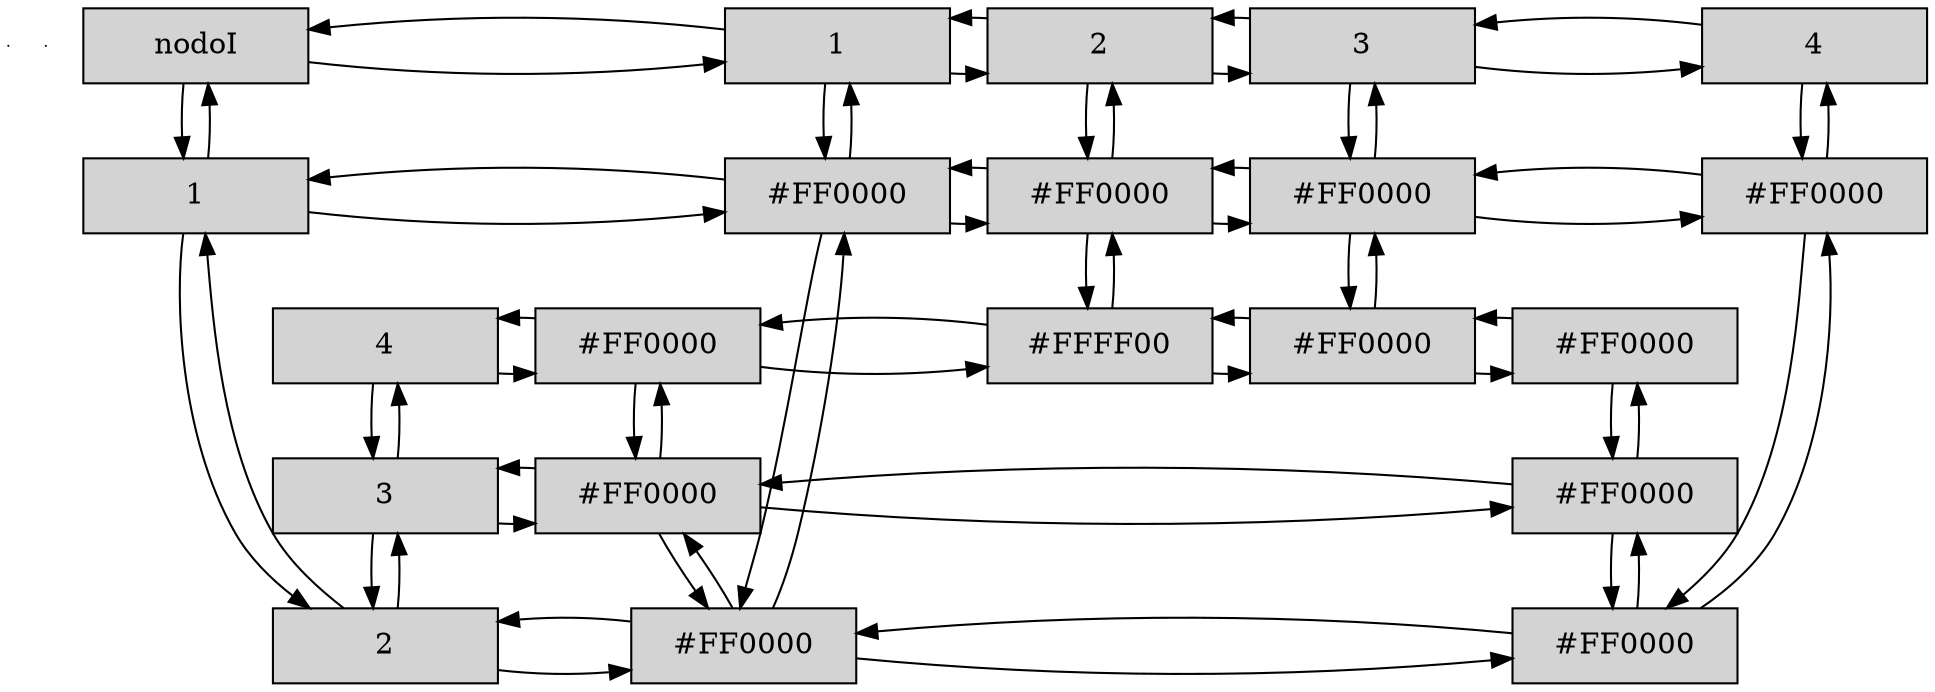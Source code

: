 digraph matriz {
node [shape = box]
e0[ shape = point, width = 0 ];
e1[ shape = point, width = 0 ];
subgraph cluster_1 {
nodo0o0 [ label ="nodoI", width = 1.5, style = filled, group = 1 ];
nodo0o1 [ label ="1", width = 1.5, style = filled, group = 1 ];
nodo0o2 [ label ="2", width = 1.5, style = filled, group = 1 ];
nodo0o3 [ label ="3", width = 1.5, style = filled, group = 1 ];
nodo0o4 [ label ="4", width = 1.5, style = filled, group = 1 ];
color="White";
}
subgraph cluster_2 {
nodo1o0 [ label ="1", width = 1.5, style = filled, group = 2 ];
nodo1o1 [ label ="#FF0000", width = 1.5, style = filled, group = 2 ];
nodo1o2 [ label ="#FF0000", width = 1.5, style = filled, group = 2 ];
nodo1o3 [ label ="#FF0000", width = 1.5, style = filled, group = 2 ];
nodo1o4 [ label ="#FF0000", width = 1.5, style = filled, group = 2 ];
color="White";
}
subgraph cluster_3 {
nodo2o0 [ label ="2", width = 1.5, style = filled, group = 3 ];
nodo2o1 [ label ="#FF0000", width = 1.5, style = filled, group = 3 ];
nodo2o4 [ label ="#FFFF00", width = 1.5, style = filled, group = 3 ];
color="White";
}
subgraph cluster_4 {
nodo3o0 [ label ="3", width = 1.5, style = filled, group = 4 ];
nodo3o1 [ label ="#FF0000", width = 1.5, style = filled, group = 4 ];
nodo3o4 [ label ="#FF0000", width = 1.5, style = filled, group = 4 ];
color="White";
}
subgraph cluster_5 {
nodo4o0 [ label ="4", width = 1.5, style = filled, group = 5 ];
nodo4o1 [ label ="#FF0000", width = 1.5, style = filled, group = 5 ];
nodo4o2 [ label ="#FF0000", width = 1.5, style = filled, group = 5 ];
nodo4o3 [ label ="#FF0000", width = 1.5, style = filled, group = 5 ];
nodo4o4 [ label ="#FF0000", width = 1.5, style = filled, group = 5 ];
color="White";
}
nodo0o0->nodo1o0
nodo0o0->nodo0o1
nodo1o0->nodo0o0
nodo1o0->nodo2o0
nodo1o0->nodo1o1
nodo2o0->nodo1o0
nodo2o0->nodo3o0
nodo2o0->nodo2o1
nodo3o0->nodo2o0
nodo3o0->nodo4o0
nodo3o0->nodo3o1
nodo4o0->nodo3o0
nodo4o0->nodo4o1
{ rank = same; nodo0o0; nodo1o0; nodo2o0; nodo3o0; nodo4o0;  };
nodo0o1->nodo0o0
nodo0o1->nodo1o1
nodo0o1->nodo0o2
nodo1o1->nodo0o1
nodo1o1->nodo1o0
nodo1o1->nodo2o1
nodo1o1->nodo1o2
nodo2o1->nodo1o1
nodo2o1->nodo2o0
nodo2o1->nodo3o1
nodo2o1->nodo2o4
nodo3o1->nodo2o1
nodo3o1->nodo3o0
nodo3o1->nodo4o1
nodo3o1->nodo3o4
nodo4o1->nodo3o1
nodo4o1->nodo4o0
nodo4o1->nodo4o2
{ rank = same; nodo0o1; nodo1o1; nodo2o1; nodo3o1; nodo4o1;  };
nodo0o2->nodo0o1
nodo0o2->nodo1o2
nodo0o2->nodo0o3
nodo1o2->nodo0o2
nodo1o2->nodo1o1
nodo1o2->nodo4o2
nodo1o2->nodo1o3
nodo4o2->nodo1o2
nodo4o2->nodo4o1
nodo4o2->nodo4o3
{ rank = same; nodo0o2; nodo1o2; nodo4o2;  };
nodo0o3->nodo0o2
nodo0o3->nodo1o3
nodo0o3->nodo0o4
nodo1o3->nodo0o3
nodo1o3->nodo1o2
nodo1o3->nodo4o3
nodo1o3->nodo1o4
nodo4o3->nodo1o3
nodo4o3->nodo4o2
nodo4o3->nodo4o4
{ rank = same; nodo0o3; nodo1o3; nodo4o3;  };
nodo0o4->nodo0o3
nodo0o4->nodo1o4
nodo1o4->nodo0o4
nodo1o4->nodo1o3
nodo1o4->nodo2o4
nodo2o4->nodo1o4
nodo2o4->nodo2o1
nodo2o4->nodo3o4
nodo3o4->nodo2o4
nodo3o4->nodo3o1
nodo3o4->nodo4o4
nodo4o4->nodo3o4
nodo4o4->nodo4o3
{ rank = same; nodo0o4; nodo1o4; nodo2o4; nodo3o4; nodo4o4;  };
}
